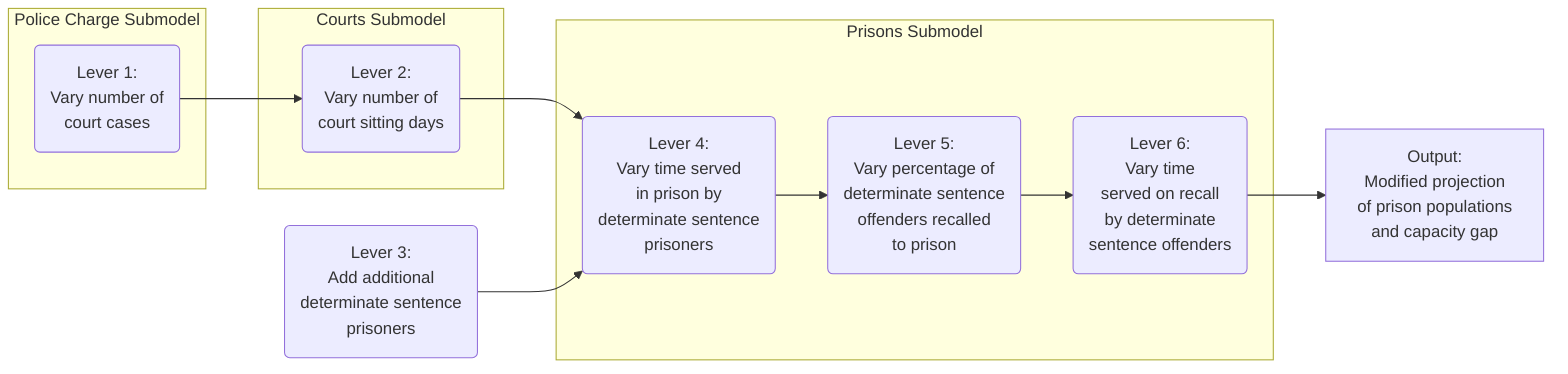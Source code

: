 flowchart LR

  A("Lever 1: <br> Vary number of <br> court cases")
  B("Lever 2: <br> Vary number of <br> court sitting days")
  C("Lever 3: <br> Add additional <br> determinate sentence <br> prisoners")
  D("Lever 4: <br> Vary time served <br> in prison by <br> determinate sentence <br> prisoners")
  E("Lever 5: <br> Vary percentage of <br> determinate sentence <br> offenders recalled <br> to prison")
  F("Lever 6: <br> Vary time <br> served on recall <br> by determinate <br> sentence offenders")
  G["Output: <br> Modified projection <br> of prison populations <br> and capacity gap"]
  
  
  
  
  subgraph policechargemodellingsubgraph["Police Charge Submodel"]
    direction TB
    A
  end
  
  subgraph courtsmodellingsubgraph["Courts Submodel"]
    direction TB
    B
  end
  
  A--> B
  B --> D
  C --> D
  
  subgraph prisonsmodellingsubgraph["Prisons Submodel"]
    direction TB
    D --> E
    E --> F
  end
  
  F --> G
  
  class A nodeMoJBlack
  class B nodeMoJCoreGreen
  class C nodeMoJCoreGrey
  class D,E,F nodeMoJCoreOrange
  class G nodeMoJBrightGrey
  
  class policechargemodellingsubgraph subgraphMoJBlack;
  class courtsmodellingsubgraph subgraphMoJCoreGreen;
  class prisonsmodellingsubgraph subgraphMoJCoreOrange;
  
  click A "#lever-vary-number-of-court-cases" "Details on varying the number of court cases"
  click B "#lever-vary-number-of-court-sitting-days" "Details on varying the number of courts sitting days"
  click C "#lever-add-additional-determinate-sentence-prisoners" "Details on adding additional determinate sentence prisoners"
  click D "#lever-vary-time-served-in-prison-by-determinate-sentence-prisoners" "Details on varying the time served in prison by determinate sentence prisoners"
  click E "#lever-vary-percentage-of-offenders-recalled-to-prison" "Details on varying the percentage of offenders recalled to prison"
  click F "#lever-vary-time-served-on-recall-by-determinate-sentence-offenders" "Details on varying the time serve on recall by determinate sentence offenders"